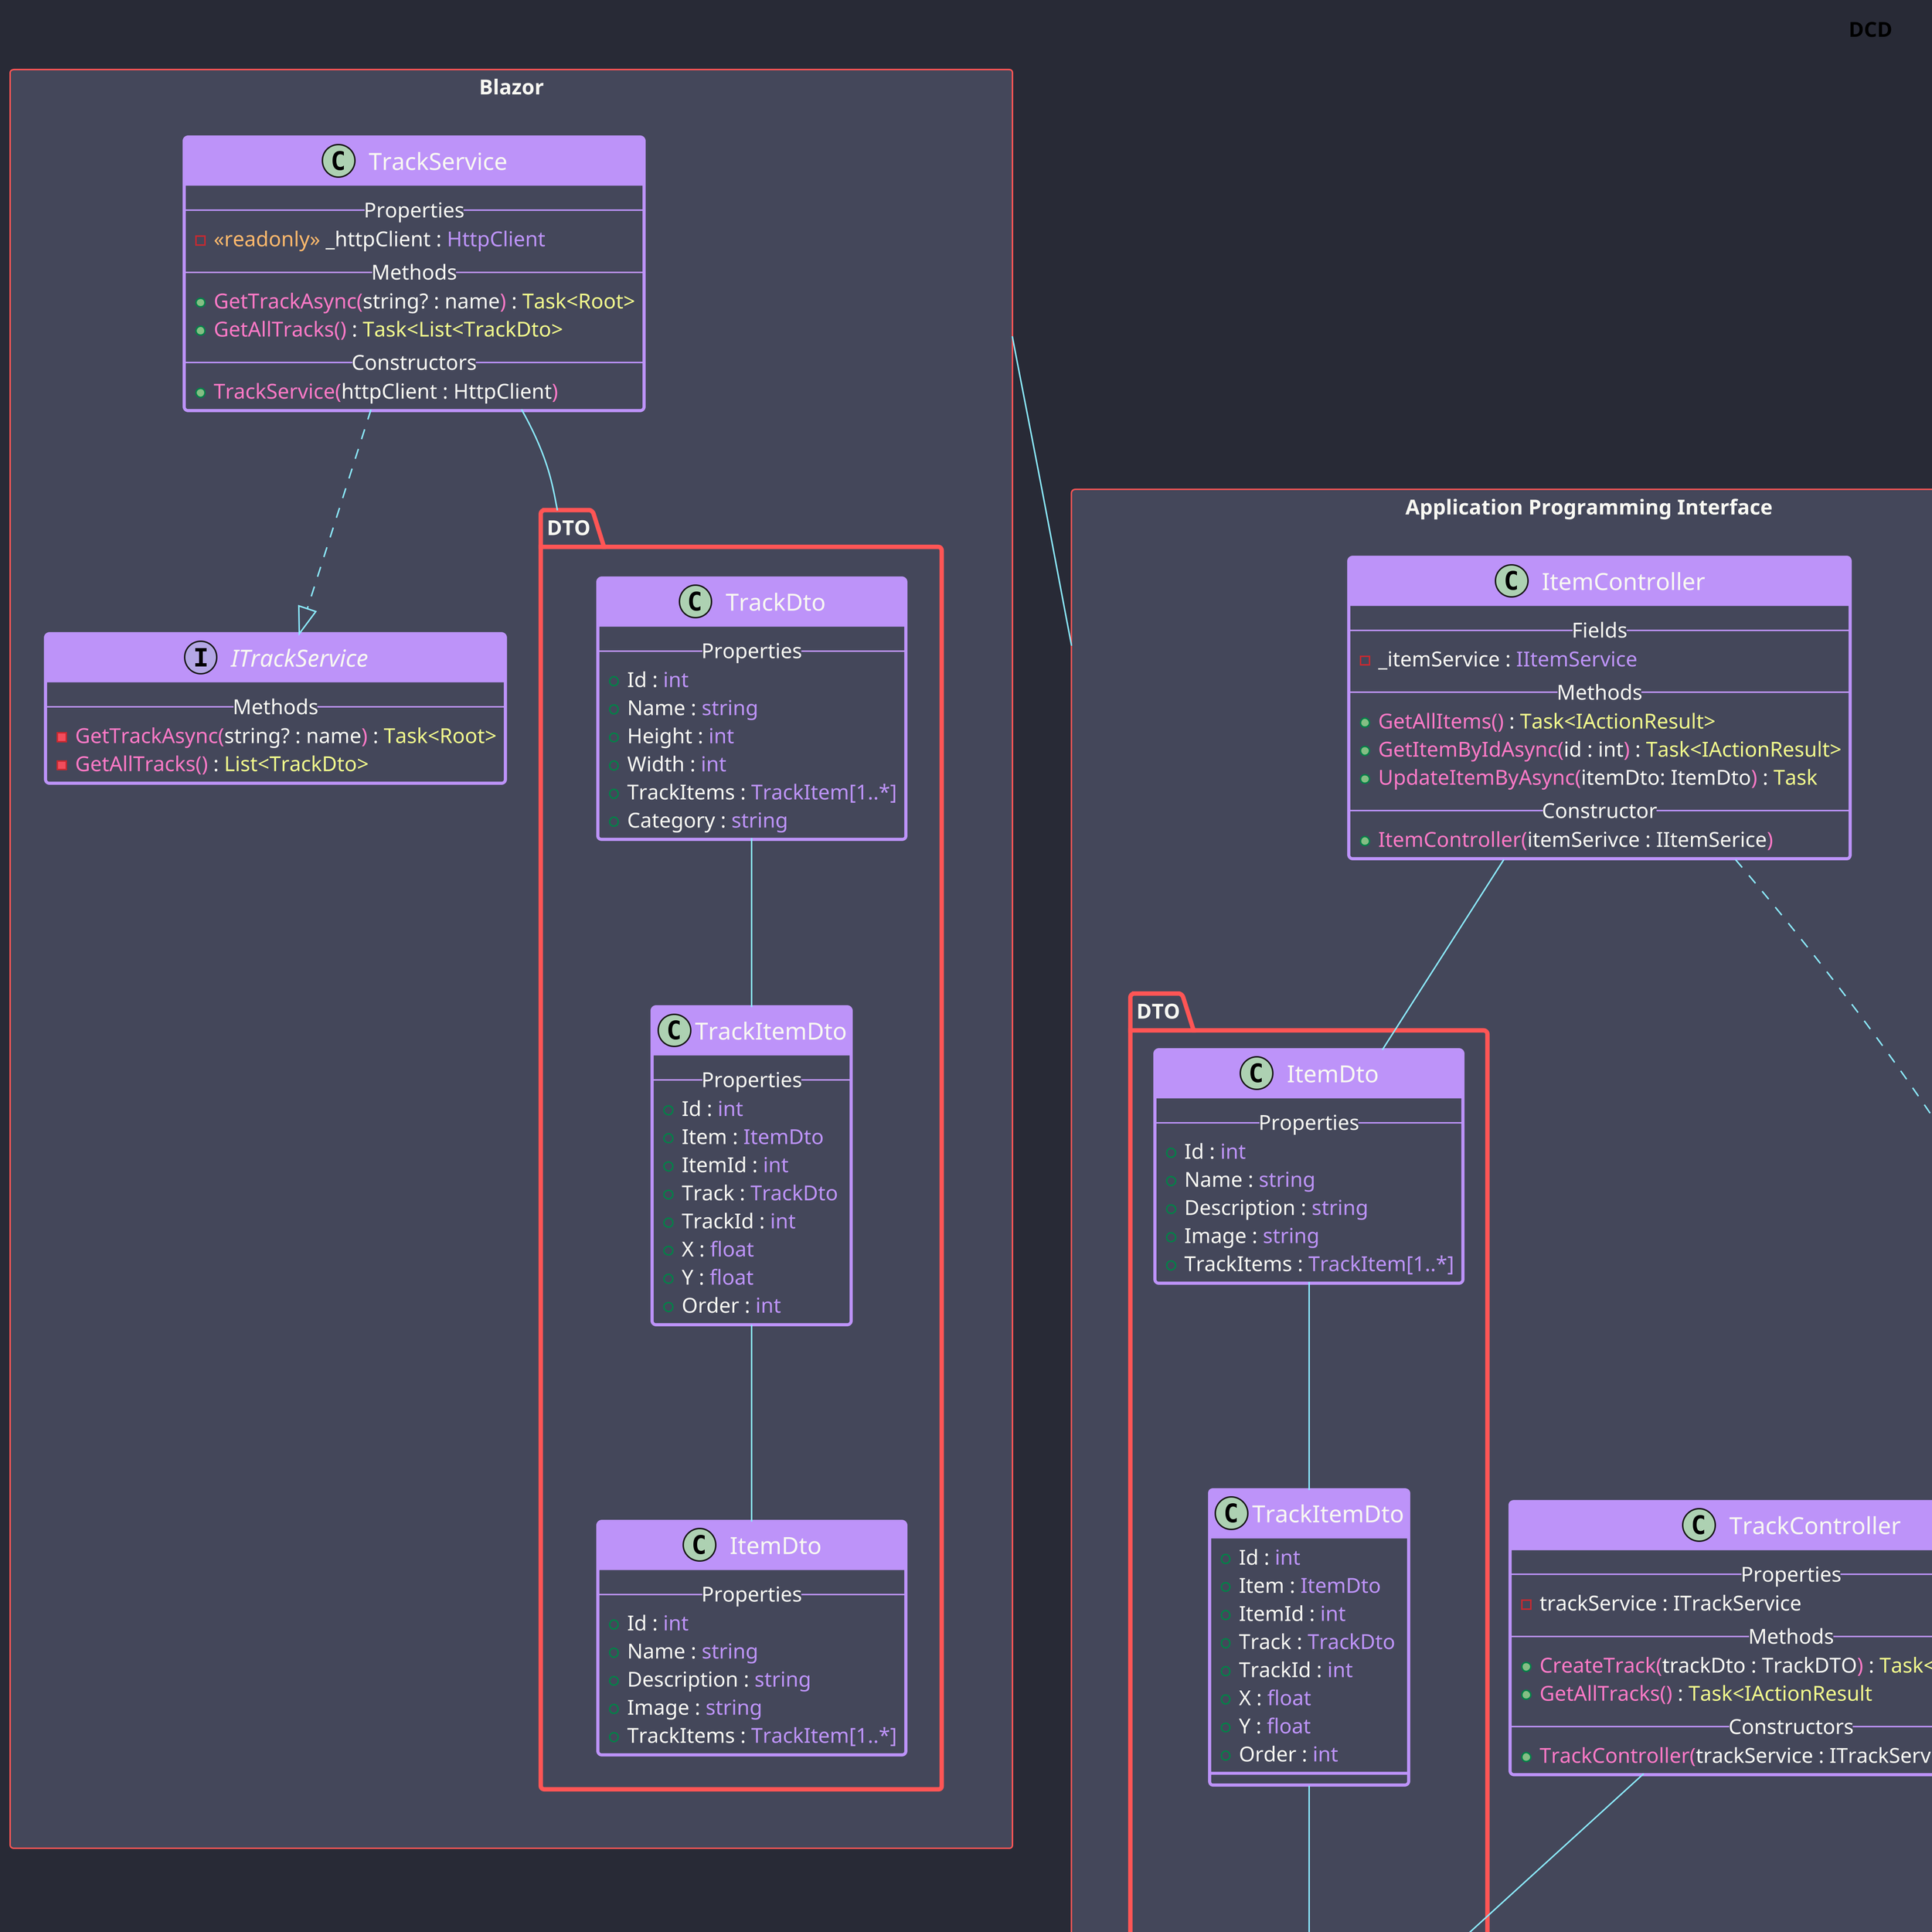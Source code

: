
@startuml DCDv2
title DCD
skinparam nodesep 30
skinparam ranksep 100
skinparam dpi 300
skinparam ComponentBorderThickness 0
skinparam BackgroundColor #282a36
skinparam ComponentBackgroundColor #44475a
skinparam ComponentBorderColor #f8f8f2
skinparam PackageBorderColor #ff5555 
skinparam PackageFontColor #f8f8f2 
skinparam PackageStereotypeFontColor #f8f8f2 
skinparam PackageBorderThickness 3
skinparam ClassBackgroundColor #44475a
skinparam ClassHeaderBackgroundColor #bd93f9 
skinparam ClassFontSize 16
skinparam ClassFontStyle Regular
skinparam ClassFontName Space Mono
skinparam ClassFontColor #f8f8f2 
skinparam ClassBorderColor #bd93f9 
skinparam ClassAttributeFontColor #f8f8f2 
skinparam ClassAttributeIconSize 10
skinparam ClassStereotypeFontColor #ff5555 
skinparam ClassBorderThickness 2
skinparam ArrowColor #8be9fd 
skinparam RectangleFontColor #f8f8f2 
skinparam RectangleBackgroundColor #44475a

' Field procedures
!unquoted procedure $Property($AccessModifier, $Restriction, $Name, $Type)
!if ($Restriction!="")
$AccessModifier <color:#ffb86c>$Restriction</color> <color:#f8f8f2>$Name</color> : <color:#bd93f9>$Type</color>
!else
$AccessModifier  <color:#f8f8f2>$Name</color> : <color:#bd93f9>$Type</color>
!endif
!endprocedure

' Method Procedures
!unquoted procedure $Method($AccessModifier, $MethodName, $Parameter, $ReturnValue)
!if ($ReturnValue != "")
$AccessModifier <color:#ff79c6>$MethodName(<color:#f8f8f2>$Parameter</color><color:#ff79c6>)</color><color:#f8f8f2> : </color><color:#f1fa8c>$ReturnValue</color>
!else
$AccessModifier <color:#ff79c6>$MethodName(<color:#f8f8f2>$Parameter</color><color:#ff79c6>)</color> 
!endif
!endprocedure

' Constructor Procedures
!unquoted procedure $Constructor($AccessModifier, $MethodName, $Parameter)
$AccessModifier <color:#ff79c6>$MethodName(<color:#f8f8f2>$Parameter</color><color:#ff79c6>)</color>
!endprocedure

' Relations in UML
!unquoted procedure $InherritsFromAbstraction($Concrete,$Abstraction)
$Concrete ..|> $Abstraction
!endprocedure

!unquoted procedure $InherritsFromConcrete($ObjectA,$ObjectB)
$ObjectA --|> $ObjectB
!endprocedure

!unquoted procedure $ObjectRelation($ObjectA,$ObjectB)
$ObjectA -- $ObjectB
!endprocedure

!unquoted procedure $ObjectDependency($ObjectA,$ObjectB)
$ObjectA ..> $ObjectB
!endprocedure

rectangle "Blazor" as front{
    
    interface "ITrackService" as ITrackServiceBlazor{
        --Methods--
        $Method(-,GetTrackAsync,string? : name,Task<Root>)
        $Method(-,GetAllTracks, ,List<TrackDto>)
    }
    class "TrackService" as TrackServiceBlazor {
        --Properties--
        $Property(-, <<readonly>>, _httpClient, HttpClient)
        --Methods--
        $Method(+,GetTrackAsync,string? : name ,Task<Root>) 
        $Method(+,GetAllTracks, ,Task<List<TrackDto>)
        --Constructors--
        $Constructor(+,TrackService, httpClient : HttpClient)
    }
    package "DTO" as DTOBlazor{
        class "ItemDto" as ItemDTOBlazor{
            --Properties--
            $Property(+, , Id, int)
            $Property(+, , Name, string)
            $Property(+, , Description, string)
            $Property(+, , Image, string)
            $Property(+, , TrackItems, TrackItem[1..*])
        }
        class "TrackDto" as TrackDtoBlazor{
            --Properties--
            $Property(+, , Id, int)
            $Property(+, , Name, string)
            $Property(+, , Height, int)
            $Property(+, , Width, int)
            $Property(+, , TrackItems, TrackItem[1..*])
            $Property(+, , Category, string)
        }
        class "TrackItemDto" as TrackItemDtoBlazor{
            --Properties--
            $Property(+, , Id, int)
            $Property(+, , Item, ItemDto)
            $Property(+, , ItemId, int)
            $Property(+, , Track, TrackDto)
            $Property(+, , TrackId, int)
            $Property(+, , X, float)
            $Property(+, , Y, float)
            $Property(+, , Order, int)
        }

    }
}
rectangle "Application Programming Interface" as API {
    class TrackController{
        --Properties--
        - trackService : ITrackService 
        --Methods--
        $Method(+,CreateTrack, trackDto : TrackDTO, Task<IActionResult)
        $Method(+,GetAllTracks, , Task<IActionResult)
        --Constructors--
        $Constructor(+, TrackController, trackService : ITrackService )
    }
    class ItemController{
        --Fields--
        $Property(-, ,_itemService, IItemService)        
        --Methods--
        $Method(+, GetAllItems, , Task<IActionResult>)
        $Method(+,GetItemByIdAsync, id : int, Task<IActionResult>)
        $Method(+,UpdateItemByAsync, itemDto: ItemDto, Task)
        --Constructor--
        $Constructor(+, ItemController,itemSerivce : IItemSerice)
    }
    
    package DTO{
         class "ItemDto" as ItemDTOAPI{
            --Properties--
            $Property(+, , Id, int)
            $Property(+, , Name, string)
            $Property(+, , Description, string)
            $Property(+, , Image, string)
            $Property(+, , TrackItems, TrackItem[1..*])
        }
        class "TrackDto" as TrackDtoAPI{
            --Properties--
            $Property(+, , Id, int)
            $Property(+, , Name, string)
            $Property(+, , Height, int)
            $Property(+, , Width, int)
            $Property(+, , TrackItems, TrackItem[1..*])
            $Property(+, , Category, string)
        }
        class "TrackItemDto" as TrackItemDtoAPI{
            $Property(+, , Id, int)
            $Property(+, , Item, ItemDto)
            $Property(+, , ItemId, int)
            $Property(+, , Track, TrackDto)
            $Property(+, , TrackId, int)
            $Property(+, , X, float)
            $Property(+, , Y, float)
            $Property(+, , Order, int)

        }

    }
}
rectangle "Services" as Service{
    interface ITrackService{
        --Methods--
        $Method(-,CreateTrack, track : Track, Task)
        $Method(-,GetAllTracksAsync, ,Task<IEnumerable<Track>>)
        
    }
    interface IItemService{
        --Methods--
        $Method(-, CreateItem, item: Item, Task)
        $Method(-, GetAllItems, , Task<List<Item>>)
        $Method(-, GetItemById,id: int, Task<Item>)
        $Method(-, UpdateItemById,item: Item, Task)
       
    }
    class TrackService{
        --Properties--     
        $Property(-, , _trackRepository, ITrackRepo)
        -- Methods --
        $Method(+,CreateTrack, track : Track, Task)
        $Method(+,GetAllTracksAsync, ,Task<IEnumerable<Track>>) 
        -- Contructor --
        $Constructor(+,TrackService, trackRepository: ITrackRepo)
    }   
    class ItemService{
        --Properties--
        $Property(-, , _itemrepo, IItemRepo)
        -- Methods --
        $Method(+, CreateItem, item: Item, Task)
        $Method(+, GetAllItems, , Task<List<Item>>)
        $Method(+, GetItemById,id: int, Task<Item>)
        $Method(+, UpdateItemById,item: Item, Task)
        -- Constructors --
        $Constructor(+,ItemService, itemRepo: IItemRepo)
    }
}
rectangle "Repositories" as Repositories{
    class "GenericRepository"{
            --Methods--
            $Method(+, Get, , IReadOnlyList<T>)
            $Method(+, GetById,int : id, <T>)
            $Method(+, Create,T : entity, )
            $Method(+, Update,T : entity, )
            $Method(+, Delete,T : entity, )
        }

        interface "IGenericRepository"{
            --Methods--
            $Method(-, Get, , IReadOnlyList<T>)
            $Method(-, GetById,int : id, <T>)
            $Method(-, Create,T : entity, )
            $Method(-, Update,T : entity, )
            $Method(-, Delete,T : entity, )

        }
        interface IItemRepo
        interface ITrackRepo
        class "ItemRepo"{

        }
        class "TrackRepo"{

        }
}
rectangle "Data" as models{
    package EntityModels{
        abstract class BaseEntity{
            -- Properties --
            $Property(+, , Id, int)
            $Property(+, , Name, string)
        }
        entity Track<Bane>{
            -- Properties --
            $Property(+, , Height, int?)
            $Property(+, , Width, int?)
            $Property(+, , Category, string?)
            ==Navigation Properties==
            $Property(+, , TrackItems, TrackItem[0..*])
        }
        entity TrackItem{
            -- Properties --
            $Property(+, , Id, int)
            $Property(+, , Item, Item?)
            $Property(+, , ItemId, int)
            $Property(+, , track, Track?)
            $Property(+, , TrackId, int)
            -- Payload --
            $Property(+, , X, float?)
            $Property(+, , Y, float?)
            $Property(+, , Order, int?)
        }
        entity Item<Bane Element>{
            -- Properties --
            $Property(+, , Description, string?)
            $Property(+, , IsSign, bool)
            $Property(+, , Image, string)
            ==Navigation Properties==
            $Property(+, , TrackItems, TrackItems[0..*])
        }
    }
    package Data{
        class DataContext{
            --Properties--
            $Property(+, , Tracks, DbSet<Track>)
            $Property(+, , Items, DbSet<Item>)
            $Property(+, , TrackItems, Dbset<TrackItems>)          
            --Methods--
            $Method(#, OnConfiguring,optionsBuilder : DbContextOptionbuilder, )
            $Method(#, OnModelCreating,modelbuilder : ModelBuilder, )
        }
    }

}
$ObjectDependency(ItemController,IItemService)
$ObjectDependency(ItemService,IItemRepo)
$ObjectDependency(TrackController,ITrackService)
$ObjectDependency(IGenericRepository,DataContext)
$ObjectDependency(TrackService,ITrackRepo)
$InherritsFromConcrete(IItemRepo,GenericRepository)
$InherritsFromConcrete(ITrackRepo,GenericRepository)

$InherritsFromAbstraction(ItemService, IItemService)
$InherritsFromAbstraction(TrackServiceBlazor,ITrackServiceBlazor)
$InherritsFromAbstraction(GenericRepository,IGenericRepository)
$InherritsFromAbstraction(TrackRepo,ITrackRepo)
$InherritsFromAbstraction(ItemRepo,IItemRepo)
$InherritsFromAbstraction(Item, BaseEntity)
$InherritsFromAbstraction(Track, BaseEntity)
$InherritsFromAbstraction(TrackService, ITrackService)

$ObjectRelation(front,API)
$ObjectRelation(TrackDtoBlazor,TrackItemDtoBlazor)
$ObjectRelation(TrackItemDtoBlazor,ItemDTOBlazor)
$ObjectRelation(TrackController,TrackDtoAPI)
$ObjectRelation(ItemDTOAPI,TrackItemDtoAPI)
$ObjectRelation(TrackServiceBlazor,DTOBlazor)
$ObjectRelation(TrackItemDtoAPI,TrackDtoAPI)
$ObjectRelation(ItemController,ItemDTOAPI)
$ObjectRelation(Track,TrackItem)
$ObjectRelation(TrackItem,Item)
$ObjectRelation(DataContext,Track)
$ObjectRelation(DataContext,TrackItem)
$ObjectRelation(DataContext,Item)



@enduml